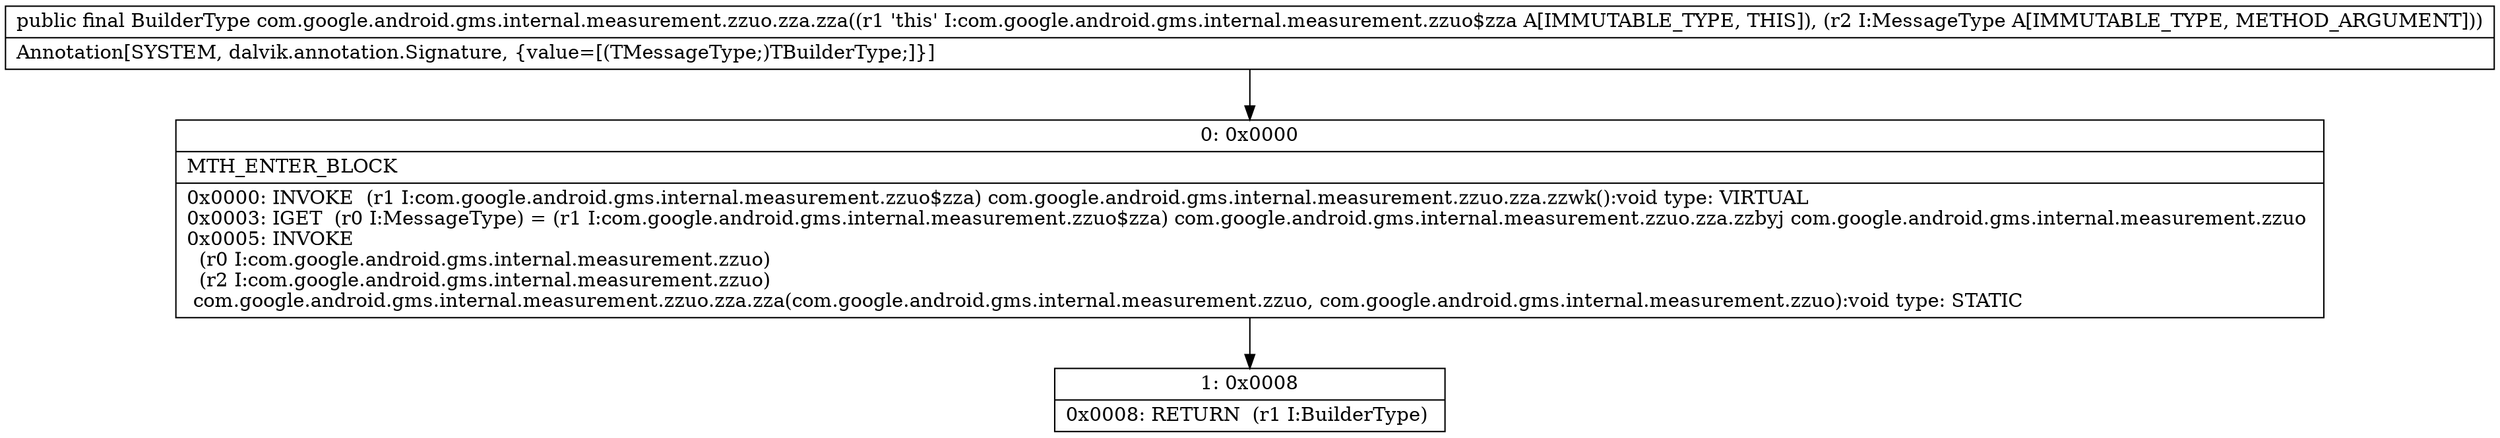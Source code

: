 digraph "CFG forcom.google.android.gms.internal.measurement.zzuo.zza.zza(Lcom\/google\/android\/gms\/internal\/measurement\/zzuo;)Lcom\/google\/android\/gms\/internal\/measurement\/zzuo$zza;" {
Node_0 [shape=record,label="{0\:\ 0x0000|MTH_ENTER_BLOCK\l|0x0000: INVOKE  (r1 I:com.google.android.gms.internal.measurement.zzuo$zza) com.google.android.gms.internal.measurement.zzuo.zza.zzwk():void type: VIRTUAL \l0x0003: IGET  (r0 I:MessageType) = (r1 I:com.google.android.gms.internal.measurement.zzuo$zza) com.google.android.gms.internal.measurement.zzuo.zza.zzbyj com.google.android.gms.internal.measurement.zzuo \l0x0005: INVOKE  \l  (r0 I:com.google.android.gms.internal.measurement.zzuo)\l  (r2 I:com.google.android.gms.internal.measurement.zzuo)\l com.google.android.gms.internal.measurement.zzuo.zza.zza(com.google.android.gms.internal.measurement.zzuo, com.google.android.gms.internal.measurement.zzuo):void type: STATIC \l}"];
Node_1 [shape=record,label="{1\:\ 0x0008|0x0008: RETURN  (r1 I:BuilderType) \l}"];
MethodNode[shape=record,label="{public final BuilderType com.google.android.gms.internal.measurement.zzuo.zza.zza((r1 'this' I:com.google.android.gms.internal.measurement.zzuo$zza A[IMMUTABLE_TYPE, THIS]), (r2 I:MessageType A[IMMUTABLE_TYPE, METHOD_ARGUMENT]))  | Annotation[SYSTEM, dalvik.annotation.Signature, \{value=[(TMessageType;)TBuilderType;]\}]\l}"];
MethodNode -> Node_0;
Node_0 -> Node_1;
}

